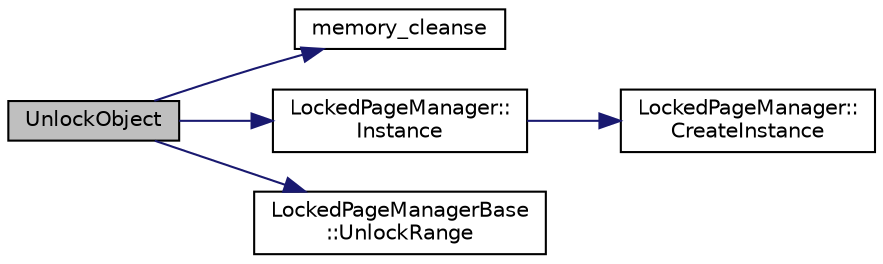 digraph "UnlockObject"
{
  edge [fontname="Helvetica",fontsize="10",labelfontname="Helvetica",labelfontsize="10"];
  node [fontname="Helvetica",fontsize="10",shape=record];
  rankdir="LR";
  Node15 [label="UnlockObject",height=0.2,width=0.4,color="black", fillcolor="grey75", style="filled", fontcolor="black"];
  Node15 -> Node16 [color="midnightblue",fontsize="10",style="solid",fontname="Helvetica"];
  Node16 [label="memory_cleanse",height=0.2,width=0.4,color="black", fillcolor="white", style="filled",URL="$da/d37/cleanse_8cpp.html#a5a4afb85dd16ecc1f6019c782db78663"];
  Node15 -> Node17 [color="midnightblue",fontsize="10",style="solid",fontname="Helvetica"];
  Node17 [label="LockedPageManager::\lInstance",height=0.2,width=0.4,color="black", fillcolor="white", style="filled",URL="$da/d1c/class_locked_page_manager.html#ac9b1d42d240dba4714a35fff970b6dde"];
  Node17 -> Node18 [color="midnightblue",fontsize="10",style="solid",fontname="Helvetica"];
  Node18 [label="LockedPageManager::\lCreateInstance",height=0.2,width=0.4,color="black", fillcolor="white", style="filled",URL="$da/d1c/class_locked_page_manager.html#a3933ba60669b1c1b0ef03222637257e7"];
  Node15 -> Node19 [color="midnightblue",fontsize="10",style="solid",fontname="Helvetica"];
  Node19 [label="LockedPageManagerBase\l::UnlockRange",height=0.2,width=0.4,color="black", fillcolor="white", style="filled",URL="$df/d71/class_locked_page_manager_base.html#a34bcf7b9120295ed178fe9545ed229af"];
}
